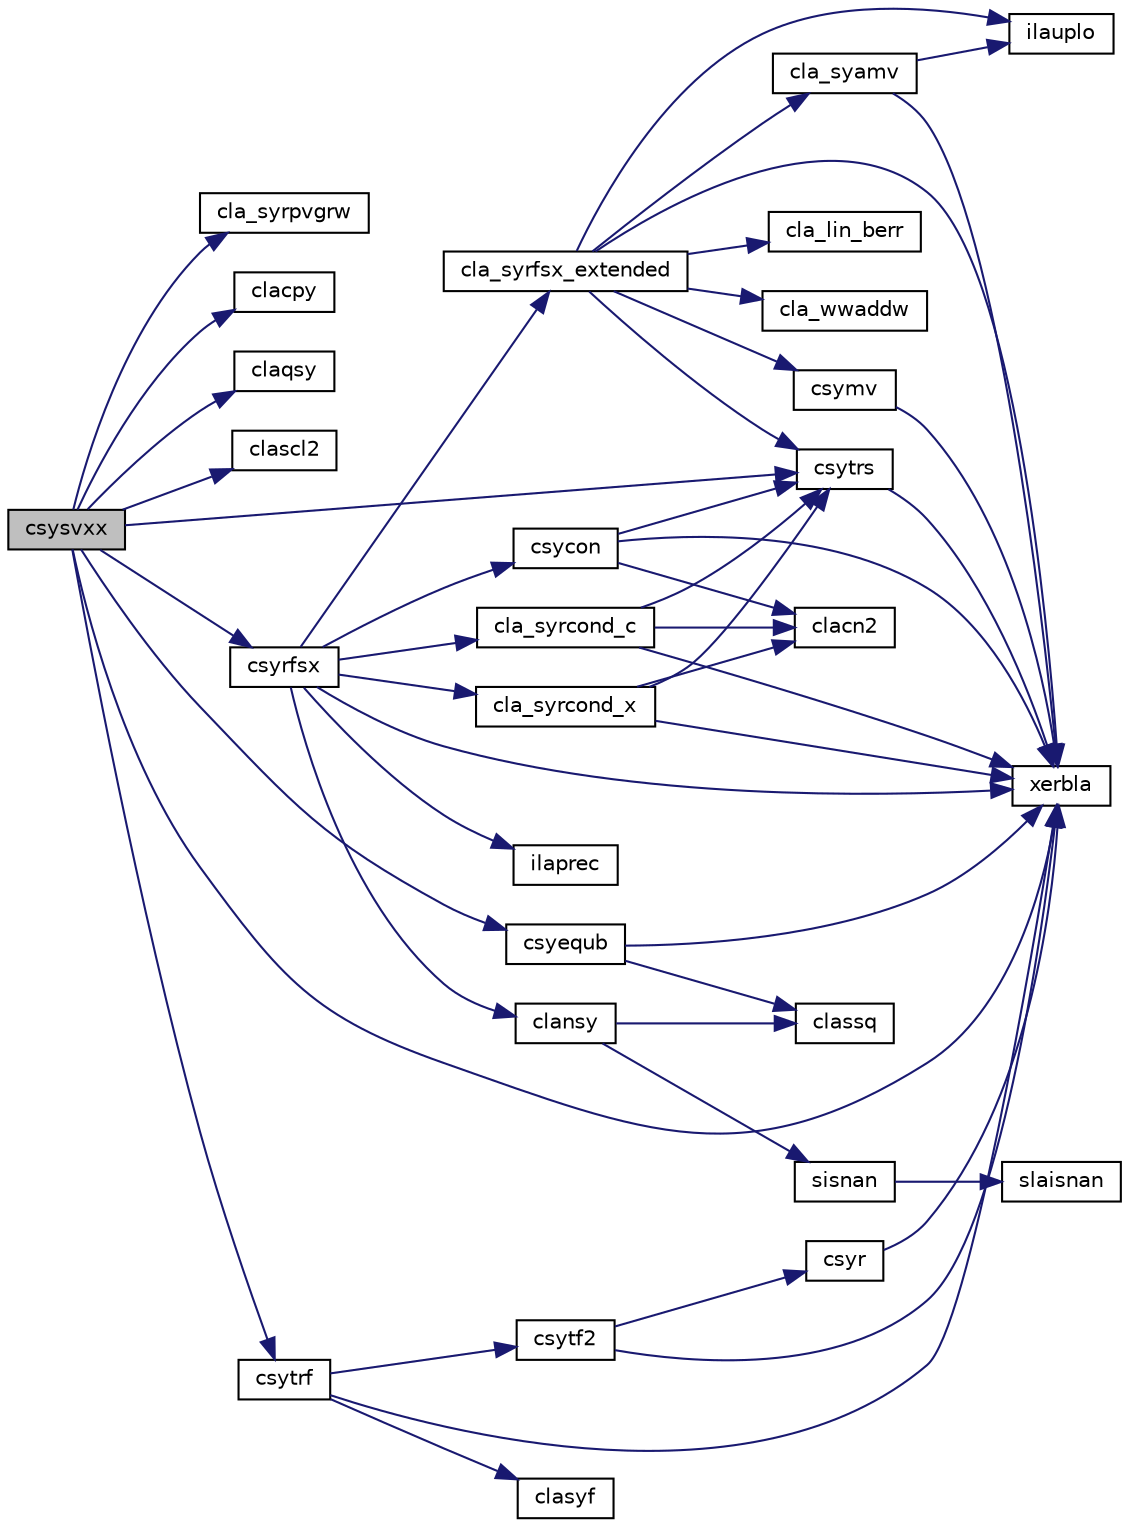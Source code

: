 digraph "csysvxx"
{
 // LATEX_PDF_SIZE
  edge [fontname="Helvetica",fontsize="10",labelfontname="Helvetica",labelfontsize="10"];
  node [fontname="Helvetica",fontsize="10",shape=record];
  rankdir="LR";
  Node1 [label="csysvxx",height=0.2,width=0.4,color="black", fillcolor="grey75", style="filled", fontcolor="black",tooltip="CSYSVXX computes the solution to system of linear equations A * X = B for SY matrices"];
  Node1 -> Node2 [color="midnightblue",fontsize="10",style="solid",fontname="Helvetica"];
  Node2 [label="cla_syrpvgrw",height=0.2,width=0.4,color="black", fillcolor="white", style="filled",URL="$cla__syrpvgrw_8f.html#a92d8371d36124d4439f63473ee47854b",tooltip="CLA_SYRPVGRW computes the reciprocal pivot growth factor norm(A)/norm(U) for a symmetric indefinite m..."];
  Node1 -> Node3 [color="midnightblue",fontsize="10",style="solid",fontname="Helvetica"];
  Node3 [label="clacpy",height=0.2,width=0.4,color="black", fillcolor="white", style="filled",URL="$clacpy_8f.html#afcee53f42831342f7c863bfc55d2d159",tooltip="CLACPY copies all or part of one two-dimensional array to another."];
  Node1 -> Node4 [color="midnightblue",fontsize="10",style="solid",fontname="Helvetica"];
  Node4 [label="claqsy",height=0.2,width=0.4,color="black", fillcolor="white", style="filled",URL="$claqsy_8f.html#ab12daf202264e97ef334a0d8125497b8",tooltip="CLAQSY scales a symmetric/Hermitian matrix, using scaling factors computed by spoequ."];
  Node1 -> Node5 [color="midnightblue",fontsize="10",style="solid",fontname="Helvetica"];
  Node5 [label="clascl2",height=0.2,width=0.4,color="black", fillcolor="white", style="filled",URL="$clascl2_8f.html#aa931a6b5c282a1fa0e38b1c96c51ddd4",tooltip="CLASCL2 performs diagonal scaling on a matrix."];
  Node1 -> Node6 [color="midnightblue",fontsize="10",style="solid",fontname="Helvetica"];
  Node6 [label="csyequb",height=0.2,width=0.4,color="black", fillcolor="white", style="filled",URL="$csyequb_8f.html#a076074a11ac1385855e8efe9cc3ca048",tooltip="CSYEQUB"];
  Node6 -> Node7 [color="midnightblue",fontsize="10",style="solid",fontname="Helvetica"];
  Node7 [label="classq",height=0.2,width=0.4,color="black", fillcolor="white", style="filled",URL="$classq_8f90.html#ab70baa330cb7a13111b72aef0734e26d",tooltip="CLASSQ updates a sum of squares represented in scaled form."];
  Node6 -> Node8 [color="midnightblue",fontsize="10",style="solid",fontname="Helvetica"];
  Node8 [label="xerbla",height=0.2,width=0.4,color="black", fillcolor="white", style="filled",URL="$xerbla_8f.html#a377ee61015baf8dea7770b3a404b1c07",tooltip="XERBLA"];
  Node1 -> Node9 [color="midnightblue",fontsize="10",style="solid",fontname="Helvetica"];
  Node9 [label="csyrfsx",height=0.2,width=0.4,color="black", fillcolor="white", style="filled",URL="$csyrfsx_8f.html#a0f93ca9ab2fc02b8de5f578316353b87",tooltip="CSYRFSX"];
  Node9 -> Node10 [color="midnightblue",fontsize="10",style="solid",fontname="Helvetica"];
  Node10 [label="cla_syrcond_c",height=0.2,width=0.4,color="black", fillcolor="white", style="filled",URL="$cla__syrcond__c_8f.html#a26da8d6aacbabc9792e7d456f1317238",tooltip="CLA_SYRCOND_C computes the infinity norm condition number of op(A)*inv(diag(c)) for symmetric indefin..."];
  Node10 -> Node11 [color="midnightblue",fontsize="10",style="solid",fontname="Helvetica"];
  Node11 [label="clacn2",height=0.2,width=0.4,color="black", fillcolor="white", style="filled",URL="$clacn2_8f.html#ab908babe3ec3648412de15e0f8ab4479",tooltip="CLACN2 estimates the 1-norm of a square matrix, using reverse communication for evaluating matrix-vec..."];
  Node10 -> Node12 [color="midnightblue",fontsize="10",style="solid",fontname="Helvetica"];
  Node12 [label="csytrs",height=0.2,width=0.4,color="black", fillcolor="white", style="filled",URL="$csytrs_8f.html#abd38670b8caa9c8b2f0be9f0a7c14e38",tooltip="CSYTRS"];
  Node12 -> Node8 [color="midnightblue",fontsize="10",style="solid",fontname="Helvetica"];
  Node10 -> Node8 [color="midnightblue",fontsize="10",style="solid",fontname="Helvetica"];
  Node9 -> Node13 [color="midnightblue",fontsize="10",style="solid",fontname="Helvetica"];
  Node13 [label="cla_syrcond_x",height=0.2,width=0.4,color="black", fillcolor="white", style="filled",URL="$cla__syrcond__x_8f.html#a93458339ea93230f0ad25a86910af28a",tooltip="CLA_SYRCOND_X computes the infinity norm condition number of op(A)*diag(x) for symmetric indefinite m..."];
  Node13 -> Node11 [color="midnightblue",fontsize="10",style="solid",fontname="Helvetica"];
  Node13 -> Node12 [color="midnightblue",fontsize="10",style="solid",fontname="Helvetica"];
  Node13 -> Node8 [color="midnightblue",fontsize="10",style="solid",fontname="Helvetica"];
  Node9 -> Node14 [color="midnightblue",fontsize="10",style="solid",fontname="Helvetica"];
  Node14 [label="cla_syrfsx_extended",height=0.2,width=0.4,color="black", fillcolor="white", style="filled",URL="$cla__syrfsx__extended_8f.html#a113d1d314f674eb00b05547429716515",tooltip="CLA_SYRFSX_EXTENDED improves the computed solution to a system of linear equations for symmetric inde..."];
  Node14 -> Node15 [color="midnightblue",fontsize="10",style="solid",fontname="Helvetica"];
  Node15 [label="cla_lin_berr",height=0.2,width=0.4,color="black", fillcolor="white", style="filled",URL="$cla__lin__berr_8f.html#ae66bd620bd9ddfb3e057ece86b2f5d83",tooltip="CLA_LIN_BERR computes a component-wise relative backward error."];
  Node14 -> Node16 [color="midnightblue",fontsize="10",style="solid",fontname="Helvetica"];
  Node16 [label="cla_syamv",height=0.2,width=0.4,color="black", fillcolor="white", style="filled",URL="$cla__syamv_8f.html#a2effd037ac49e21caf28a78b063f41a3",tooltip="CLA_SYAMV computes a matrix-vector product using a symmetric indefinite matrix to calculate error bou..."];
  Node16 -> Node17 [color="midnightblue",fontsize="10",style="solid",fontname="Helvetica"];
  Node17 [label="ilauplo",height=0.2,width=0.4,color="black", fillcolor="white", style="filled",URL="$ilauplo_8f.html#a078a6444f93a0d4e589ca8bb80524313",tooltip="ILAUPLO"];
  Node16 -> Node8 [color="midnightblue",fontsize="10",style="solid",fontname="Helvetica"];
  Node14 -> Node18 [color="midnightblue",fontsize="10",style="solid",fontname="Helvetica"];
  Node18 [label="cla_wwaddw",height=0.2,width=0.4,color="black", fillcolor="white", style="filled",URL="$cla__wwaddw_8f.html#a1e2c8df0d5d5d597e0363e438d891b56",tooltip="CLA_WWADDW adds a vector into a doubled-single vector."];
  Node14 -> Node19 [color="midnightblue",fontsize="10",style="solid",fontname="Helvetica"];
  Node19 [label="csymv",height=0.2,width=0.4,color="black", fillcolor="white", style="filled",URL="$csymv_8f.html#ae013512af4fd2c59629f1708ca4de36a",tooltip="CSYMV computes a matrix-vector product for a complex symmetric matrix."];
  Node19 -> Node8 [color="midnightblue",fontsize="10",style="solid",fontname="Helvetica"];
  Node14 -> Node12 [color="midnightblue",fontsize="10",style="solid",fontname="Helvetica"];
  Node14 -> Node17 [color="midnightblue",fontsize="10",style="solid",fontname="Helvetica"];
  Node14 -> Node8 [color="midnightblue",fontsize="10",style="solid",fontname="Helvetica"];
  Node9 -> Node20 [color="midnightblue",fontsize="10",style="solid",fontname="Helvetica"];
  Node20 [label="clansy",height=0.2,width=0.4,color="black", fillcolor="white", style="filled",URL="$clansy_8f.html#ad2c86a28190eb12c91cda1c4faef5df7",tooltip="CLANSY returns the value of the 1-norm, or the Frobenius norm, or the infinity norm,..."];
  Node20 -> Node7 [color="midnightblue",fontsize="10",style="solid",fontname="Helvetica"];
  Node20 -> Node21 [color="midnightblue",fontsize="10",style="solid",fontname="Helvetica"];
  Node21 [label="sisnan",height=0.2,width=0.4,color="black", fillcolor="white", style="filled",URL="$sisnan_8f.html#aeca6bb0411af000e3c883ee744184991",tooltip="SISNAN tests input for NaN."];
  Node21 -> Node22 [color="midnightblue",fontsize="10",style="solid",fontname="Helvetica"];
  Node22 [label="slaisnan",height=0.2,width=0.4,color="black", fillcolor="white", style="filled",URL="$slaisnan_8f.html#a9b6a1036554ed9b7196c641174d6a6da",tooltip="SLAISNAN tests input for NaN by comparing two arguments for inequality."];
  Node9 -> Node23 [color="midnightblue",fontsize="10",style="solid",fontname="Helvetica"];
  Node23 [label="csycon",height=0.2,width=0.4,color="black", fillcolor="white", style="filled",URL="$csycon_8f.html#a6ec6eb2e72afc7323c5125bce19473dc",tooltip="CSYCON"];
  Node23 -> Node11 [color="midnightblue",fontsize="10",style="solid",fontname="Helvetica"];
  Node23 -> Node12 [color="midnightblue",fontsize="10",style="solid",fontname="Helvetica"];
  Node23 -> Node8 [color="midnightblue",fontsize="10",style="solid",fontname="Helvetica"];
  Node9 -> Node24 [color="midnightblue",fontsize="10",style="solid",fontname="Helvetica"];
  Node24 [label="ilaprec",height=0.2,width=0.4,color="black", fillcolor="white", style="filled",URL="$ilaprec_8f.html#a6fe244cb80f355ab156ad1df9ffcc478",tooltip="ILAPREC"];
  Node9 -> Node8 [color="midnightblue",fontsize="10",style="solid",fontname="Helvetica"];
  Node1 -> Node25 [color="midnightblue",fontsize="10",style="solid",fontname="Helvetica"];
  Node25 [label="csytrf",height=0.2,width=0.4,color="black", fillcolor="white", style="filled",URL="$csytrf_8f.html#acd5839d735315079d2ecc8afc9402352",tooltip="CSYTRF"];
  Node25 -> Node26 [color="midnightblue",fontsize="10",style="solid",fontname="Helvetica"];
  Node26 [label="clasyf",height=0.2,width=0.4,color="black", fillcolor="white", style="filled",URL="$clasyf_8f.html#a6ae55c9045ed09e937098d79f7ab3b0f",tooltip="CLASYF computes a partial factorization of a complex symmetric matrix using the Bunch-Kaufman diagona..."];
  Node25 -> Node27 [color="midnightblue",fontsize="10",style="solid",fontname="Helvetica"];
  Node27 [label="csytf2",height=0.2,width=0.4,color="black", fillcolor="white", style="filled",URL="$csytf2_8f.html#a0f12a3d0375451dcb483147e125665a1",tooltip="CSYTF2 computes the factorization of a real symmetric indefinite matrix, using the diagonal pivoting ..."];
  Node27 -> Node28 [color="midnightblue",fontsize="10",style="solid",fontname="Helvetica"];
  Node28 [label="csyr",height=0.2,width=0.4,color="black", fillcolor="white", style="filled",URL="$csyr_8f.html#ab7fbaf7c4477110907f682b250b24abe",tooltip="CSYR performs the symmetric rank-1 update of a complex symmetric matrix."];
  Node28 -> Node8 [color="midnightblue",fontsize="10",style="solid",fontname="Helvetica"];
  Node27 -> Node8 [color="midnightblue",fontsize="10",style="solid",fontname="Helvetica"];
  Node25 -> Node8 [color="midnightblue",fontsize="10",style="solid",fontname="Helvetica"];
  Node1 -> Node12 [color="midnightblue",fontsize="10",style="solid",fontname="Helvetica"];
  Node1 -> Node8 [color="midnightblue",fontsize="10",style="solid",fontname="Helvetica"];
}
